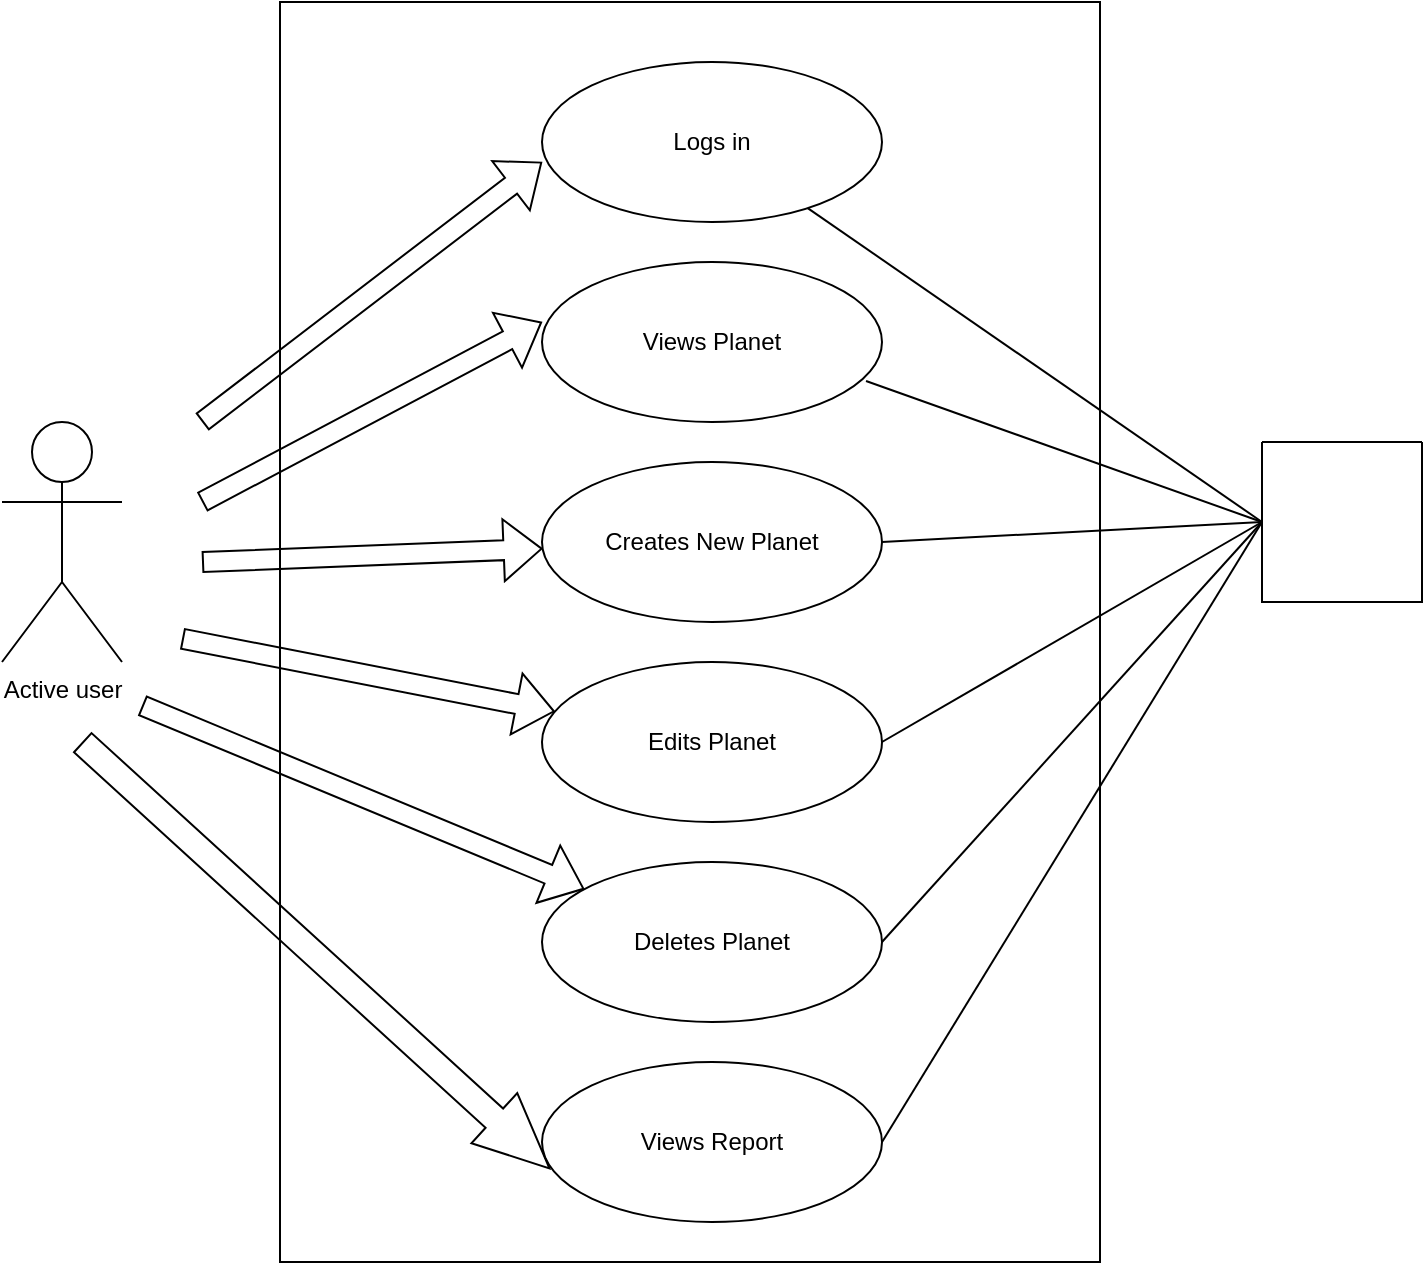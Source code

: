 <mxfile version="20.8.16" type="device"><diagram name="Page-1" id="pMIbUozrynK5XnV3USn_"><mxGraphModel dx="794" dy="501" grid="1" gridSize="10" guides="1" tooltips="1" connect="1" arrows="1" fold="1" page="1" pageScale="1" pageWidth="827" pageHeight="1169" math="0" shadow="0"><root><mxCell id="0"/><mxCell id="1" parent="0"/><mxCell id="sbrK_jBjo2_-ATHgNjFR-1" value="" style="rounded=0;whiteSpace=wrap;html=1;" vertex="1" parent="1"><mxGeometry x="209" y="40" width="410" height="630" as="geometry"/></mxCell><mxCell id="sbrK_jBjo2_-ATHgNjFR-2" value="Active user" style="shape=umlActor;verticalLabelPosition=bottom;verticalAlign=top;html=1;outlineConnect=0;" vertex="1" parent="1"><mxGeometry x="70" y="250" width="60" height="120" as="geometry"/></mxCell><mxCell id="sbrK_jBjo2_-ATHgNjFR-3" value="Logs in" style="ellipse;whiteSpace=wrap;html=1;" vertex="1" parent="1"><mxGeometry x="340" y="70" width="170" height="80" as="geometry"/></mxCell><mxCell id="sbrK_jBjo2_-ATHgNjFR-4" value="Views Planet" style="ellipse;whiteSpace=wrap;html=1;" vertex="1" parent="1"><mxGeometry x="340" y="170" width="170" height="80" as="geometry"/></mxCell><mxCell id="sbrK_jBjo2_-ATHgNjFR-5" value="Creates New Planet" style="ellipse;whiteSpace=wrap;html=1;" vertex="1" parent="1"><mxGeometry x="340" y="270" width="170" height="80" as="geometry"/></mxCell><mxCell id="sbrK_jBjo2_-ATHgNjFR-6" value="Edits Planet" style="ellipse;whiteSpace=wrap;html=1;" vertex="1" parent="1"><mxGeometry x="340" y="370" width="170" height="80" as="geometry"/></mxCell><mxCell id="sbrK_jBjo2_-ATHgNjFR-9" value="Deletes Planet" style="ellipse;whiteSpace=wrap;html=1;" vertex="1" parent="1"><mxGeometry x="340" y="470" width="170" height="80" as="geometry"/></mxCell><mxCell id="sbrK_jBjo2_-ATHgNjFR-10" value="Views Report" style="ellipse;whiteSpace=wrap;html=1;" vertex="1" parent="1"><mxGeometry x="340" y="570" width="170" height="80" as="geometry"/></mxCell><mxCell id="sbrK_jBjo2_-ATHgNjFR-13" value="" style="shape=flexArrow;endArrow=classic;html=1;rounded=0;" edge="1" parent="1"><mxGeometry width="50" height="50" relative="1" as="geometry"><mxPoint x="170" y="250" as="sourcePoint"/><mxPoint x="340" y="120" as="targetPoint"/></mxGeometry></mxCell><mxCell id="sbrK_jBjo2_-ATHgNjFR-14" value="" style="shape=flexArrow;endArrow=classic;html=1;rounded=0;" edge="1" parent="1"><mxGeometry width="50" height="50" relative="1" as="geometry"><mxPoint x="170" y="290" as="sourcePoint"/><mxPoint x="340" y="200" as="targetPoint"/></mxGeometry></mxCell><mxCell id="sbrK_jBjo2_-ATHgNjFR-15" value="" style="shape=flexArrow;endArrow=classic;html=1;rounded=0;" edge="1" parent="1" target="sbrK_jBjo2_-ATHgNjFR-5"><mxGeometry width="50" height="50" relative="1" as="geometry"><mxPoint x="170" y="320" as="sourcePoint"/><mxPoint x="340" y="230" as="targetPoint"/></mxGeometry></mxCell><mxCell id="sbrK_jBjo2_-ATHgNjFR-16" value="" style="shape=flexArrow;endArrow=classic;html=1;rounded=0;" edge="1" parent="1" target="sbrK_jBjo2_-ATHgNjFR-6"><mxGeometry width="50" height="50" relative="1" as="geometry"><mxPoint x="160" y="358.34" as="sourcePoint"/><mxPoint x="330.294" y="351.662" as="targetPoint"/></mxGeometry></mxCell><mxCell id="sbrK_jBjo2_-ATHgNjFR-17" value="" style="shape=flexArrow;endArrow=classic;html=1;rounded=0;" edge="1" parent="1" target="sbrK_jBjo2_-ATHgNjFR-9"><mxGeometry width="50" height="50" relative="1" as="geometry"><mxPoint x="140" y="391.74" as="sourcePoint"/><mxPoint x="326.325" y="428.259" as="targetPoint"/></mxGeometry></mxCell><mxCell id="sbrK_jBjo2_-ATHgNjFR-18" value="" style="shape=flexArrow;endArrow=classic;html=1;rounded=0;entryX=0.024;entryY=0.669;entryDx=0;entryDy=0;entryPerimeter=0;width=13;endSize=12.09;" edge="1" parent="1" target="sbrK_jBjo2_-ATHgNjFR-10"><mxGeometry width="50" height="50" relative="1" as="geometry"><mxPoint x="110" y="410" as="sourcePoint"/><mxPoint x="321.184" y="511.838" as="targetPoint"/></mxGeometry></mxCell><mxCell id="sbrK_jBjo2_-ATHgNjFR-19" value="" style="swimlane;startSize=0;" vertex="1" parent="1"><mxGeometry x="700" y="260" width="80" height="80" as="geometry"><mxRectangle x="700" y="260" width="50" height="40" as="alternateBounds"/></mxGeometry></mxCell><mxCell id="sbrK_jBjo2_-ATHgNjFR-22" value="" style="endArrow=none;html=1;rounded=0;entryX=0;entryY=0.5;entryDx=0;entryDy=0;" edge="1" parent="1" source="sbrK_jBjo2_-ATHgNjFR-3" target="sbrK_jBjo2_-ATHgNjFR-19"><mxGeometry width="50" height="50" relative="1" as="geometry"><mxPoint x="650" y="340" as="sourcePoint"/><mxPoint x="700" y="290" as="targetPoint"/></mxGeometry></mxCell><mxCell id="sbrK_jBjo2_-ATHgNjFR-23" value="" style="endArrow=none;html=1;rounded=0;exitX=0.953;exitY=0.744;exitDx=0;exitDy=0;exitPerimeter=0;entryX=0;entryY=0.5;entryDx=0;entryDy=0;" edge="1" parent="1" source="sbrK_jBjo2_-ATHgNjFR-4" target="sbrK_jBjo2_-ATHgNjFR-19"><mxGeometry width="50" height="50" relative="1" as="geometry"><mxPoint x="484.618" y="152.477" as="sourcePoint"/><mxPoint x="710" y="300" as="targetPoint"/></mxGeometry></mxCell><mxCell id="sbrK_jBjo2_-ATHgNjFR-24" value="" style="endArrow=none;html=1;rounded=0;exitX=1;exitY=0.5;exitDx=0;exitDy=0;entryX=0;entryY=0.5;entryDx=0;entryDy=0;" edge="1" parent="1" source="sbrK_jBjo2_-ATHgNjFR-5" target="sbrK_jBjo2_-ATHgNjFR-19"><mxGeometry width="50" height="50" relative="1" as="geometry"><mxPoint x="519.998" y="289.997" as="sourcePoint"/><mxPoint x="745.38" y="437.52" as="targetPoint"/></mxGeometry></mxCell><mxCell id="sbrK_jBjo2_-ATHgNjFR-25" value="" style="endArrow=none;html=1;rounded=0;exitX=1;exitY=0.5;exitDx=0;exitDy=0;entryX=0;entryY=0.5;entryDx=0;entryDy=0;" edge="1" parent="1" source="sbrK_jBjo2_-ATHgNjFR-6" target="sbrK_jBjo2_-ATHgNjFR-19"><mxGeometry width="50" height="50" relative="1" as="geometry"><mxPoint x="500" y="340" as="sourcePoint"/><mxPoint x="690" y="330" as="targetPoint"/></mxGeometry></mxCell><mxCell id="sbrK_jBjo2_-ATHgNjFR-26" value="" style="endArrow=none;html=1;rounded=0;exitX=1;exitY=0.5;exitDx=0;exitDy=0;entryX=0;entryY=0.5;entryDx=0;entryDy=0;" edge="1" parent="1" source="sbrK_jBjo2_-ATHgNjFR-9" target="sbrK_jBjo2_-ATHgNjFR-19"><mxGeometry width="50" height="50" relative="1" as="geometry"><mxPoint x="510" y="440" as="sourcePoint"/><mxPoint x="700" y="330" as="targetPoint"/></mxGeometry></mxCell><mxCell id="sbrK_jBjo2_-ATHgNjFR-27" value="" style="endArrow=none;html=1;rounded=0;exitX=1;exitY=0.5;exitDx=0;exitDy=0;entryX=0;entryY=0.5;entryDx=0;entryDy=0;" edge="1" parent="1" source="sbrK_jBjo2_-ATHgNjFR-10" target="sbrK_jBjo2_-ATHgNjFR-19"><mxGeometry width="50" height="50" relative="1" as="geometry"><mxPoint x="530" y="430" as="sourcePoint"/><mxPoint x="720" y="320" as="targetPoint"/></mxGeometry></mxCell></root></mxGraphModel></diagram></mxfile>